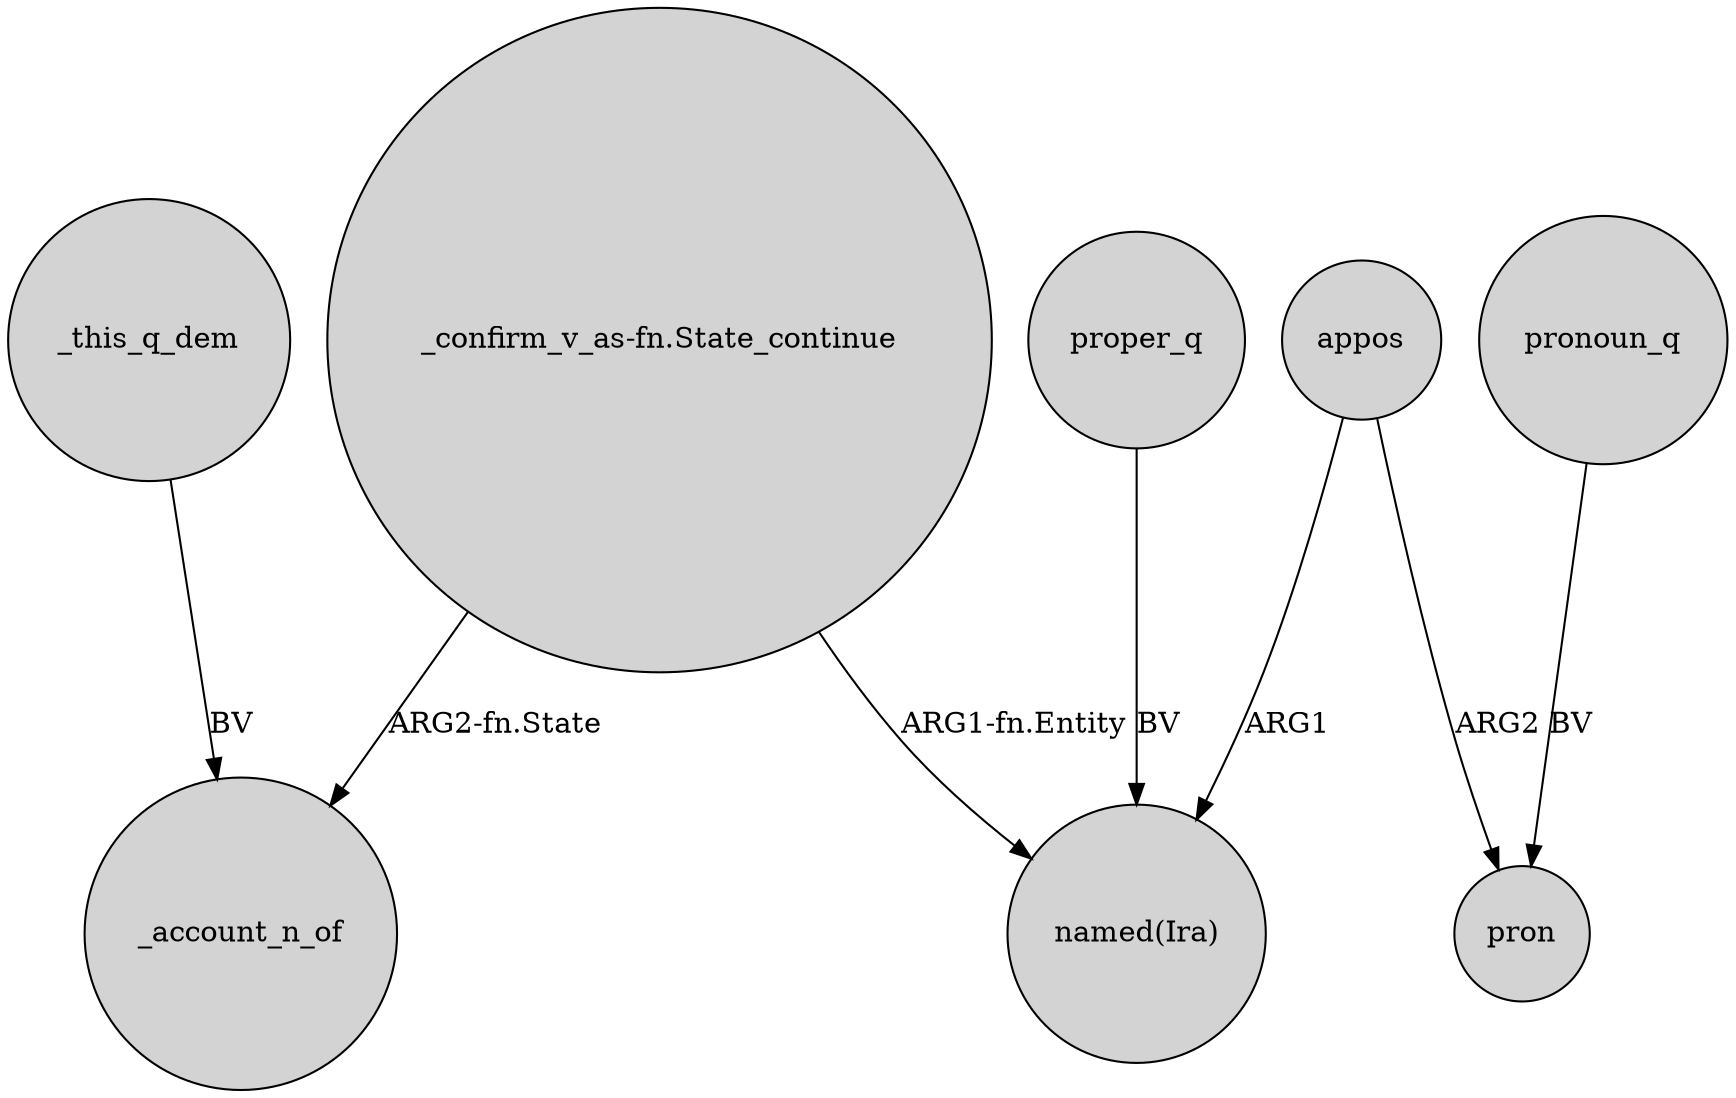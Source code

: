 digraph {
	node [shape=circle style=filled]
	"_confirm_v_as-fn.State_continue" -> _account_n_of [label="ARG2-fn.State"]
	_this_q_dem -> _account_n_of [label=BV]
	proper_q -> "named(Ira)" [label=BV]
	appos -> pron [label=ARG2]
	"_confirm_v_as-fn.State_continue" -> "named(Ira)" [label="ARG1-fn.Entity"]
	pronoun_q -> pron [label=BV]
	appos -> "named(Ira)" [label=ARG1]
}

